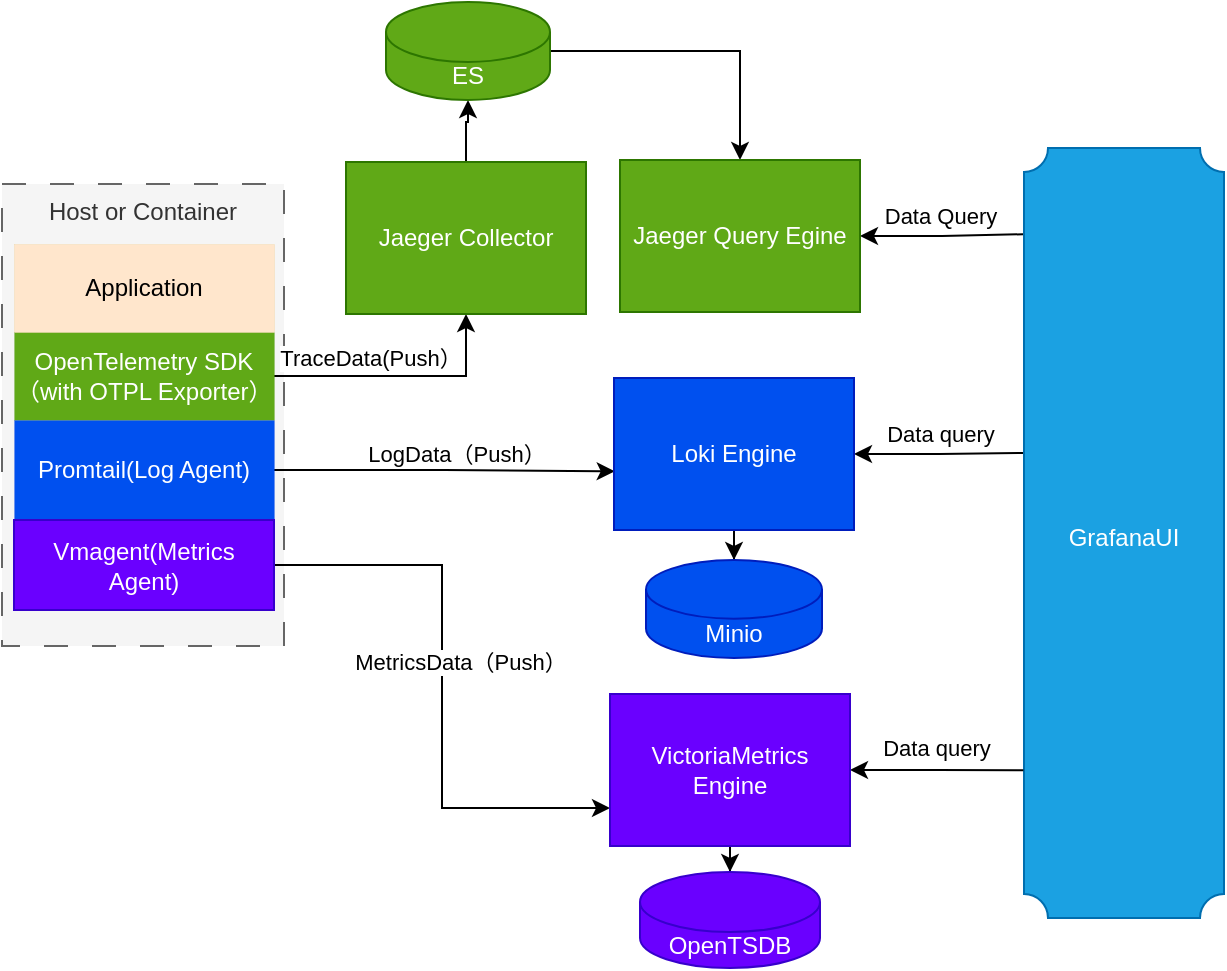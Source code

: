 <mxfile version="21.6.8" type="device">
  <diagram name="第 1 页" id="LiW5BO1t8q7PNTxOZ5Oh">
    <mxGraphModel dx="687" dy="911" grid="0" gridSize="10" guides="0" tooltips="0" connect="1" arrows="1" fold="1" page="0" pageScale="1" pageWidth="827" pageHeight="1169" math="0" shadow="0">
      <root>
        <mxCell id="0" />
        <mxCell id="1" parent="0" />
        <mxCell id="EzVN9FQ9vZb8OKMl-MdA-2" value="Host or Container" style="rounded=0;whiteSpace=wrap;html=1;strokeColor=#666666;fillColor=#f5f5f5;verticalAlign=top;dashed=1;dashPattern=12 12;fontColor=#333333;strokeWidth=1;" parent="1" vertex="1">
          <mxGeometry x="72" y="-270" width="141" height="231" as="geometry" />
        </mxCell>
        <mxCell id="rSt2R6uiLJbrqR5uj_X2-5" style="edgeStyle=orthogonalEdgeStyle;rounded=0;orthogonalLoop=1;jettySize=auto;html=1;" edge="1" parent="1" source="jmCdc3gPONvdGF64BxfQ-2" target="rSt2R6uiLJbrqR5uj_X2-1">
          <mxGeometry relative="1" as="geometry" />
        </mxCell>
        <mxCell id="rSt2R6uiLJbrqR5uj_X2-6" value="TraceData(Push）" style="edgeLabel;html=1;align=center;verticalAlign=middle;resizable=0;points=[];" vertex="1" connectable="0" parent="rSt2R6uiLJbrqR5uj_X2-5">
          <mxGeometry x="-0.243" y="2" relative="1" as="geometry">
            <mxPoint y="-7" as="offset" />
          </mxGeometry>
        </mxCell>
        <mxCell id="jmCdc3gPONvdGF64BxfQ-2" value="OpenTelemetry SDK&lt;br&gt;（with OTPL Exporter）" style="rounded=0;whiteSpace=wrap;html=1;strokeColor=#2D7600;fillColor=#60a917;strokeWidth=0;fontColor=#ffffff;" parent="1" vertex="1">
          <mxGeometry x="78" y="-196" width="130" height="44" as="geometry" />
        </mxCell>
        <mxCell id="rSt2R6uiLJbrqR5uj_X2-39" style="edgeStyle=orthogonalEdgeStyle;rounded=0;orthogonalLoop=1;jettySize=auto;html=1;" edge="1" parent="1" source="rSt2R6uiLJbrqR5uj_X2-1" target="rSt2R6uiLJbrqR5uj_X2-3">
          <mxGeometry relative="1" as="geometry" />
        </mxCell>
        <mxCell id="rSt2R6uiLJbrqR5uj_X2-1" value="Jaeger Collector" style="rounded=0;whiteSpace=wrap;html=1;strokeColor=#2D7600;fillColor=#60a917;verticalAlign=middle;strokeWidth=1;fontColor=#ffffff;" vertex="1" parent="1">
          <mxGeometry x="244" y="-281" width="120" height="76" as="geometry" />
        </mxCell>
        <mxCell id="rSt2R6uiLJbrqR5uj_X2-48" style="edgeStyle=orthogonalEdgeStyle;rounded=0;orthogonalLoop=1;jettySize=auto;html=1;entryX=0.5;entryY=0;entryDx=0;entryDy=0;" edge="1" parent="1" source="rSt2R6uiLJbrqR5uj_X2-3" target="rSt2R6uiLJbrqR5uj_X2-45">
          <mxGeometry relative="1" as="geometry" />
        </mxCell>
        <mxCell id="rSt2R6uiLJbrqR5uj_X2-3" value="ES" style="shape=cylinder3;whiteSpace=wrap;html=1;boundedLbl=1;backgroundOutline=1;size=15;fillColor=#60a917;fontColor=#ffffff;strokeColor=#2D7600;" vertex="1" parent="1">
          <mxGeometry x="264" y="-361" width="82" height="49" as="geometry" />
        </mxCell>
        <mxCell id="rSt2R6uiLJbrqR5uj_X2-49" style="edgeStyle=orthogonalEdgeStyle;rounded=0;orthogonalLoop=1;jettySize=auto;html=1;entryX=0.003;entryY=0.614;entryDx=0;entryDy=0;entryPerimeter=0;" edge="1" parent="1" source="rSt2R6uiLJbrqR5uj_X2-15" target="rSt2R6uiLJbrqR5uj_X2-23">
          <mxGeometry relative="1" as="geometry" />
        </mxCell>
        <mxCell id="rSt2R6uiLJbrqR5uj_X2-50" value="LogData（Push）" style="edgeLabel;html=1;align=center;verticalAlign=middle;resizable=0;points=[];" vertex="1" connectable="0" parent="rSt2R6uiLJbrqR5uj_X2-49">
          <mxGeometry x="0.096" y="1" relative="1" as="geometry">
            <mxPoint x="-2" y="-8" as="offset" />
          </mxGeometry>
        </mxCell>
        <mxCell id="rSt2R6uiLJbrqR5uj_X2-15" value="Promtail(Log Agent)" style="rounded=0;whiteSpace=wrap;html=1;strokeColor=#001DBC;fillColor=#0050ef;strokeWidth=0;fontColor=#ffffff;" vertex="1" parent="1">
          <mxGeometry x="78" y="-152" width="130" height="50" as="geometry" />
        </mxCell>
        <mxCell id="rSt2R6uiLJbrqR5uj_X2-53" style="edgeStyle=orthogonalEdgeStyle;rounded=0;orthogonalLoop=1;jettySize=auto;html=1;entryX=0.014;entryY=0.396;entryDx=0;entryDy=0;entryPerimeter=0;endArrow=none;endFill=0;startArrow=classic;startFill=1;" edge="1" parent="1" source="rSt2R6uiLJbrqR5uj_X2-23" target="rSt2R6uiLJbrqR5uj_X2-28">
          <mxGeometry relative="1" as="geometry" />
        </mxCell>
        <mxCell id="rSt2R6uiLJbrqR5uj_X2-54" value="Data query" style="edgeLabel;html=1;align=center;verticalAlign=middle;resizable=0;points=[];" vertex="1" connectable="0" parent="rSt2R6uiLJbrqR5uj_X2-53">
          <mxGeometry x="0.244" y="1" relative="1" as="geometry">
            <mxPoint x="-11" y="-9" as="offset" />
          </mxGeometry>
        </mxCell>
        <mxCell id="rSt2R6uiLJbrqR5uj_X2-61" value="" style="edgeStyle=orthogonalEdgeStyle;rounded=0;orthogonalLoop=1;jettySize=auto;html=1;entryX=0.5;entryY=0;entryDx=0;entryDy=0;entryPerimeter=0;" edge="1" parent="1" source="rSt2R6uiLJbrqR5uj_X2-23" target="rSt2R6uiLJbrqR5uj_X2-24">
          <mxGeometry relative="1" as="geometry" />
        </mxCell>
        <mxCell id="rSt2R6uiLJbrqR5uj_X2-23" value="Loki Engine" style="rounded=0;whiteSpace=wrap;html=1;strokeColor=#001DBC;fillColor=#0050ef;verticalAlign=middle;strokeWidth=1;fontColor=#ffffff;" vertex="1" parent="1">
          <mxGeometry x="378" y="-173" width="120" height="76" as="geometry" />
        </mxCell>
        <mxCell id="rSt2R6uiLJbrqR5uj_X2-24" value="Minio" style="shape=cylinder3;whiteSpace=wrap;html=1;boundedLbl=1;backgroundOutline=1;size=14.688;fillColor=#0050ef;fontColor=#ffffff;strokeColor=#001DBC;" vertex="1" parent="1">
          <mxGeometry x="394" y="-82" width="88" height="49" as="geometry" />
        </mxCell>
        <mxCell id="rSt2R6uiLJbrqR5uj_X2-28" value="" style="verticalLabelPosition=bottom;verticalAlign=top;html=1;shape=mxgraph.basic.plaque;dx=6;whiteSpace=wrap;fillColor=#1ba1e2;fontColor=#ffffff;strokeColor=#006EAF;" vertex="1" parent="1">
          <mxGeometry x="583" y="-288" width="100" height="385" as="geometry" />
        </mxCell>
        <mxCell id="rSt2R6uiLJbrqR5uj_X2-29" value="GrafanaUI" style="text;html=1;strokeColor=none;fillColor=none;align=center;verticalAlign=middle;whiteSpace=wrap;rounded=0;fontColor=#FFFFFF;" vertex="1" parent="1">
          <mxGeometry x="603" y="-108" width="60" height="30" as="geometry" />
        </mxCell>
        <mxCell id="rSt2R6uiLJbrqR5uj_X2-32" style="edgeStyle=orthogonalEdgeStyle;rounded=0;orthogonalLoop=1;jettySize=auto;html=1;entryX=0;entryY=0.75;entryDx=0;entryDy=0;" edge="1" parent="1" source="rSt2R6uiLJbrqR5uj_X2-30" target="rSt2R6uiLJbrqR5uj_X2-31">
          <mxGeometry relative="1" as="geometry" />
        </mxCell>
        <mxCell id="rSt2R6uiLJbrqR5uj_X2-44" value="MetricsData（Push）" style="edgeLabel;html=1;align=center;verticalAlign=middle;resizable=0;points=[];" vertex="1" connectable="0" parent="rSt2R6uiLJbrqR5uj_X2-32">
          <mxGeometry x="-0.719" y="3" relative="1" as="geometry">
            <mxPoint x="52" y="51" as="offset" />
          </mxGeometry>
        </mxCell>
        <mxCell id="rSt2R6uiLJbrqR5uj_X2-30" value="Vmagent(Metrics Agent)" style="rounded=0;whiteSpace=wrap;html=1;strokeColor=#3700CC;fillColor=#6a00ff;strokeWidth=1;fontColor=#ffffff;" vertex="1" parent="1">
          <mxGeometry x="78" y="-102" width="130" height="45" as="geometry" />
        </mxCell>
        <mxCell id="rSt2R6uiLJbrqR5uj_X2-34" value="" style="edgeStyle=orthogonalEdgeStyle;rounded=0;orthogonalLoop=1;jettySize=auto;html=1;" edge="1" parent="1" source="rSt2R6uiLJbrqR5uj_X2-31" target="rSt2R6uiLJbrqR5uj_X2-33">
          <mxGeometry relative="1" as="geometry" />
        </mxCell>
        <mxCell id="rSt2R6uiLJbrqR5uj_X2-55" style="edgeStyle=orthogonalEdgeStyle;rounded=0;orthogonalLoop=1;jettySize=auto;html=1;entryX=-0.003;entryY=0.808;entryDx=0;entryDy=0;entryPerimeter=0;startArrow=classic;startFill=1;endArrow=none;endFill=0;" edge="1" parent="1" source="rSt2R6uiLJbrqR5uj_X2-31" target="rSt2R6uiLJbrqR5uj_X2-28">
          <mxGeometry relative="1" as="geometry" />
        </mxCell>
        <mxCell id="rSt2R6uiLJbrqR5uj_X2-56" value="Data query" style="edgeLabel;html=1;align=center;verticalAlign=middle;resizable=0;points=[];" vertex="1" connectable="0" parent="rSt2R6uiLJbrqR5uj_X2-55">
          <mxGeometry x="0.153" relative="1" as="geometry">
            <mxPoint x="-7" y="-11" as="offset" />
          </mxGeometry>
        </mxCell>
        <mxCell id="rSt2R6uiLJbrqR5uj_X2-31" value="VictoriaMetrics Engine" style="rounded=0;whiteSpace=wrap;html=1;strokeColor=#3700CC;fillColor=#6a00ff;verticalAlign=middle;strokeWidth=1;fontColor=#ffffff;" vertex="1" parent="1">
          <mxGeometry x="376" y="-15" width="120" height="76" as="geometry" />
        </mxCell>
        <mxCell id="rSt2R6uiLJbrqR5uj_X2-33" value="OpenTSDB" style="shape=cylinder3;whiteSpace=wrap;html=1;boundedLbl=1;backgroundOutline=1;size=15;fillColor=#6a00ff;fontColor=#ffffff;strokeColor=#3700CC;" vertex="1" parent="1">
          <mxGeometry x="391" y="74" width="90" height="48" as="geometry" />
        </mxCell>
        <mxCell id="rSt2R6uiLJbrqR5uj_X2-38" value="Application" style="rounded=0;whiteSpace=wrap;html=1;strokeColor=#d79b00;fillColor=#ffe6cc;strokeWidth=0;" vertex="1" parent="1">
          <mxGeometry x="78" y="-240" width="130" height="44" as="geometry" />
        </mxCell>
        <mxCell id="rSt2R6uiLJbrqR5uj_X2-51" style="edgeStyle=orthogonalEdgeStyle;rounded=0;orthogonalLoop=1;jettySize=auto;html=1;entryX=-0.005;entryY=0.112;entryDx=0;entryDy=0;entryPerimeter=0;startArrow=classic;startFill=1;endArrow=none;endFill=0;exitX=1;exitY=0.5;exitDx=0;exitDy=0;" edge="1" parent="1" source="rSt2R6uiLJbrqR5uj_X2-45" target="rSt2R6uiLJbrqR5uj_X2-28">
          <mxGeometry relative="1" as="geometry" />
        </mxCell>
        <mxCell id="rSt2R6uiLJbrqR5uj_X2-52" value="Data Query" style="edgeLabel;html=1;align=center;verticalAlign=middle;resizable=0;points=[];" vertex="1" connectable="0" parent="rSt2R6uiLJbrqR5uj_X2-51">
          <mxGeometry x="-0.246" y="2" relative="1" as="geometry">
            <mxPoint x="9" y="-8" as="offset" />
          </mxGeometry>
        </mxCell>
        <mxCell id="rSt2R6uiLJbrqR5uj_X2-45" value="Jaeger Query Egine" style="rounded=0;whiteSpace=wrap;html=1;strokeColor=#2D7600;fillColor=#60a917;verticalAlign=middle;strokeWidth=1;fontColor=#ffffff;" vertex="1" parent="1">
          <mxGeometry x="381" y="-282" width="120" height="76" as="geometry" />
        </mxCell>
      </root>
    </mxGraphModel>
  </diagram>
</mxfile>
